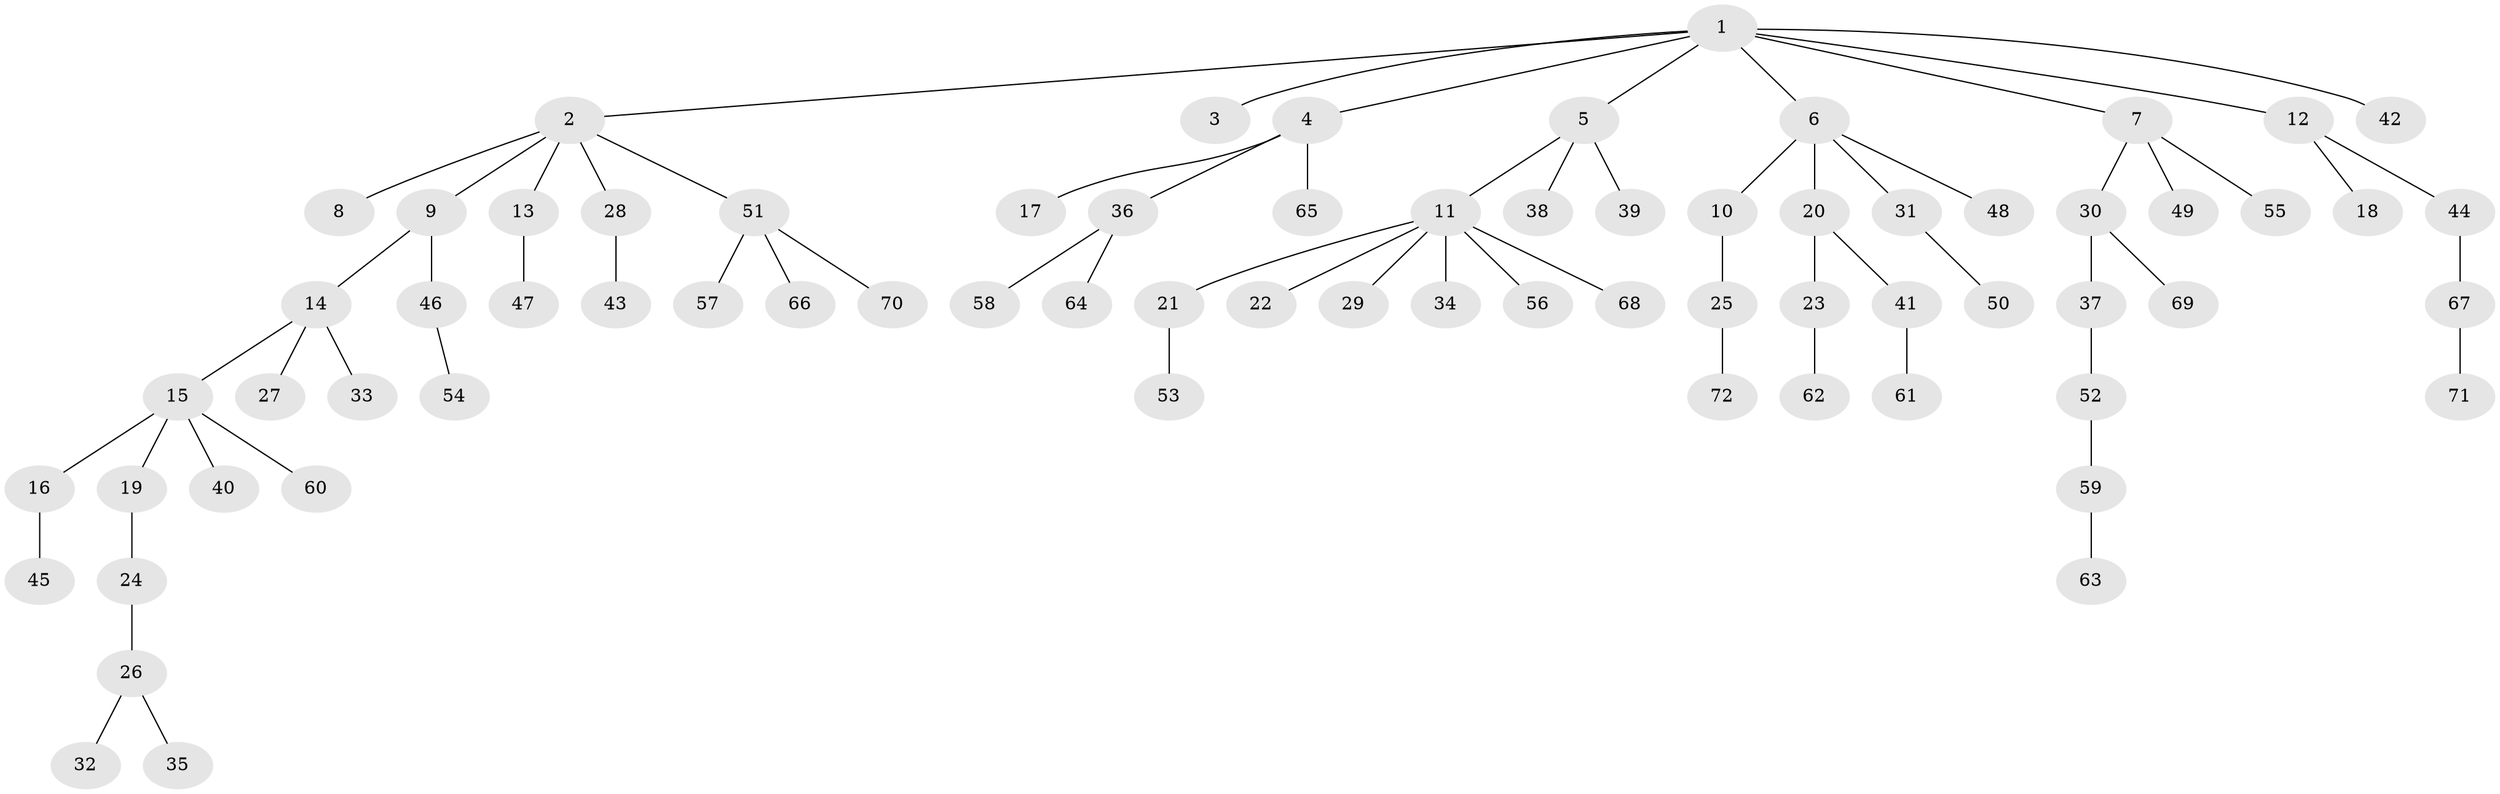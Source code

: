 // coarse degree distribution, {7: 0.020833333333333332, 6: 0.041666666666666664, 1: 0.6041666666666666, 3: 0.16666666666666666, 5: 0.041666666666666664, 2: 0.125}
// Generated by graph-tools (version 1.1) at 2025/24/03/03/25 07:24:05]
// undirected, 72 vertices, 71 edges
graph export_dot {
graph [start="1"]
  node [color=gray90,style=filled];
  1;
  2;
  3;
  4;
  5;
  6;
  7;
  8;
  9;
  10;
  11;
  12;
  13;
  14;
  15;
  16;
  17;
  18;
  19;
  20;
  21;
  22;
  23;
  24;
  25;
  26;
  27;
  28;
  29;
  30;
  31;
  32;
  33;
  34;
  35;
  36;
  37;
  38;
  39;
  40;
  41;
  42;
  43;
  44;
  45;
  46;
  47;
  48;
  49;
  50;
  51;
  52;
  53;
  54;
  55;
  56;
  57;
  58;
  59;
  60;
  61;
  62;
  63;
  64;
  65;
  66;
  67;
  68;
  69;
  70;
  71;
  72;
  1 -- 2;
  1 -- 3;
  1 -- 4;
  1 -- 5;
  1 -- 6;
  1 -- 7;
  1 -- 12;
  1 -- 42;
  2 -- 8;
  2 -- 9;
  2 -- 13;
  2 -- 28;
  2 -- 51;
  4 -- 17;
  4 -- 36;
  4 -- 65;
  5 -- 11;
  5 -- 38;
  5 -- 39;
  6 -- 10;
  6 -- 20;
  6 -- 31;
  6 -- 48;
  7 -- 30;
  7 -- 49;
  7 -- 55;
  9 -- 14;
  9 -- 46;
  10 -- 25;
  11 -- 21;
  11 -- 22;
  11 -- 29;
  11 -- 34;
  11 -- 56;
  11 -- 68;
  12 -- 18;
  12 -- 44;
  13 -- 47;
  14 -- 15;
  14 -- 27;
  14 -- 33;
  15 -- 16;
  15 -- 19;
  15 -- 40;
  15 -- 60;
  16 -- 45;
  19 -- 24;
  20 -- 23;
  20 -- 41;
  21 -- 53;
  23 -- 62;
  24 -- 26;
  25 -- 72;
  26 -- 32;
  26 -- 35;
  28 -- 43;
  30 -- 37;
  30 -- 69;
  31 -- 50;
  36 -- 58;
  36 -- 64;
  37 -- 52;
  41 -- 61;
  44 -- 67;
  46 -- 54;
  51 -- 57;
  51 -- 66;
  51 -- 70;
  52 -- 59;
  59 -- 63;
  67 -- 71;
}
